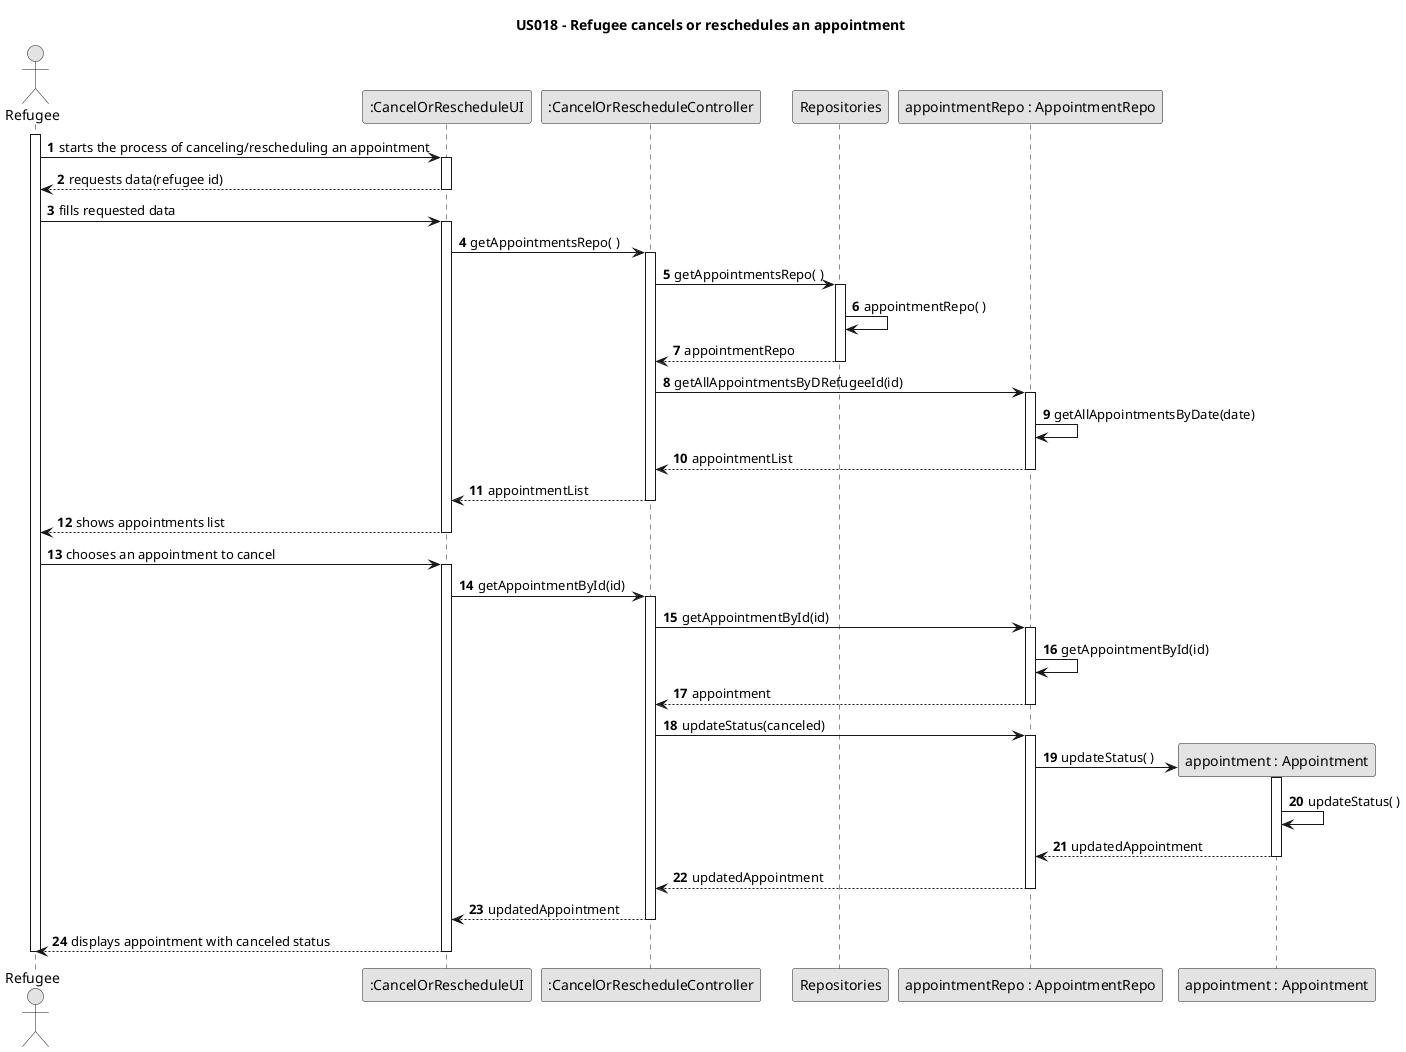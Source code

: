 @startuml
skinparam monochrome true
skinparam packageStyle rectangle
skinparam shadowing false

title US018 - Refugee cancels or reschedules an appointment

autonumber

actor Refugee as refugee
participant ":CancelOrRescheduleUI" as ui
participant ":CancelOrRescheduleController" as ctrl
participant Repositories as repo
participant "appointmentRepo : AppointmentRepo" as appRepo
participant "appointment : Appointment" as app

activate refugee
    refugee -> ui : starts the process of canceling/rescheduling an appointment
    activate ui
        ui --> refugee : requests data(refugee id)
    deactivate ui
    refugee -> ui : fills requested data
    activate ui
        ui -> ctrl : getAppointmentsRepo( )
        activate ctrl
            ctrl -> repo : getAppointmentsRepo( )
            activate repo
                repo -> repo : appointmentRepo( )
                repo --> ctrl : appointmentRepo
            deactivate repo
            ctrl -> appRepo : getAllAppointmentsByDRefugeeId(id)
            activate appRepo
                appRepo -> appRepo : getAllAppointmentsByDate(date)
                appRepo --> ctrl : appointmentList
            deactivate appRepo
            ctrl --> ui : appointmentList
        deactivate ctrl
        ui --> refugee : shows appointments list
    deactivate ui
    refugee -> ui : chooses an appointment to cancel
    activate ui
        ui -> ctrl : getAppointmentById(id)
        activate ctrl
            ctrl -> appRepo : getAppointmentById(id)
            activate appRepo
                appRepo -> appRepo : getAppointmentById(id)
                appRepo --> ctrl : appointment
            deactivate appRepo
            ctrl -> appRepo : updateStatus(canceled)
            activate appRepo
                appRepo -> app** : updateStatus( )
                activate app
                    app -> app : updateStatus( )
                    app --> appRepo : updatedAppointment
                deactivate app
                appRepo --> ctrl : updatedAppointment
            deactivate appRepo
            ctrl --> ui : updatedAppointment
        deactivate ctrl
         ui --> refugee : displays appointment with canceled status
    deactivate ui
deactivate refugee

@enduml